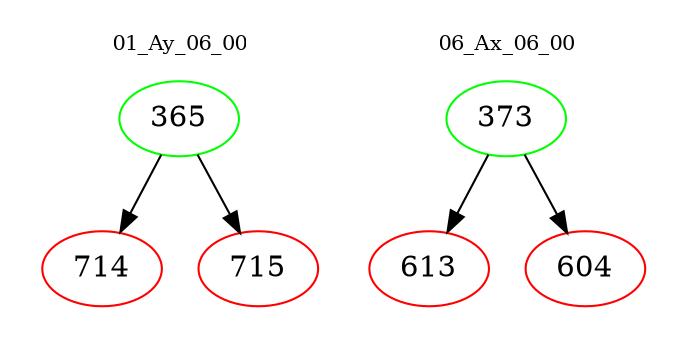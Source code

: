 digraph{
subgraph cluster_0 {
color = white
label = "01_Ay_06_00";
fontsize=10;
T0_365 [label="365", color="green"]
T0_365 -> T0_714 [color="black"]
T0_714 [label="714", color="red"]
T0_365 -> T0_715 [color="black"]
T0_715 [label="715", color="red"]
}
subgraph cluster_1 {
color = white
label = "06_Ax_06_00";
fontsize=10;
T1_373 [label="373", color="green"]
T1_373 -> T1_613 [color="black"]
T1_613 [label="613", color="red"]
T1_373 -> T1_604 [color="black"]
T1_604 [label="604", color="red"]
}
}
